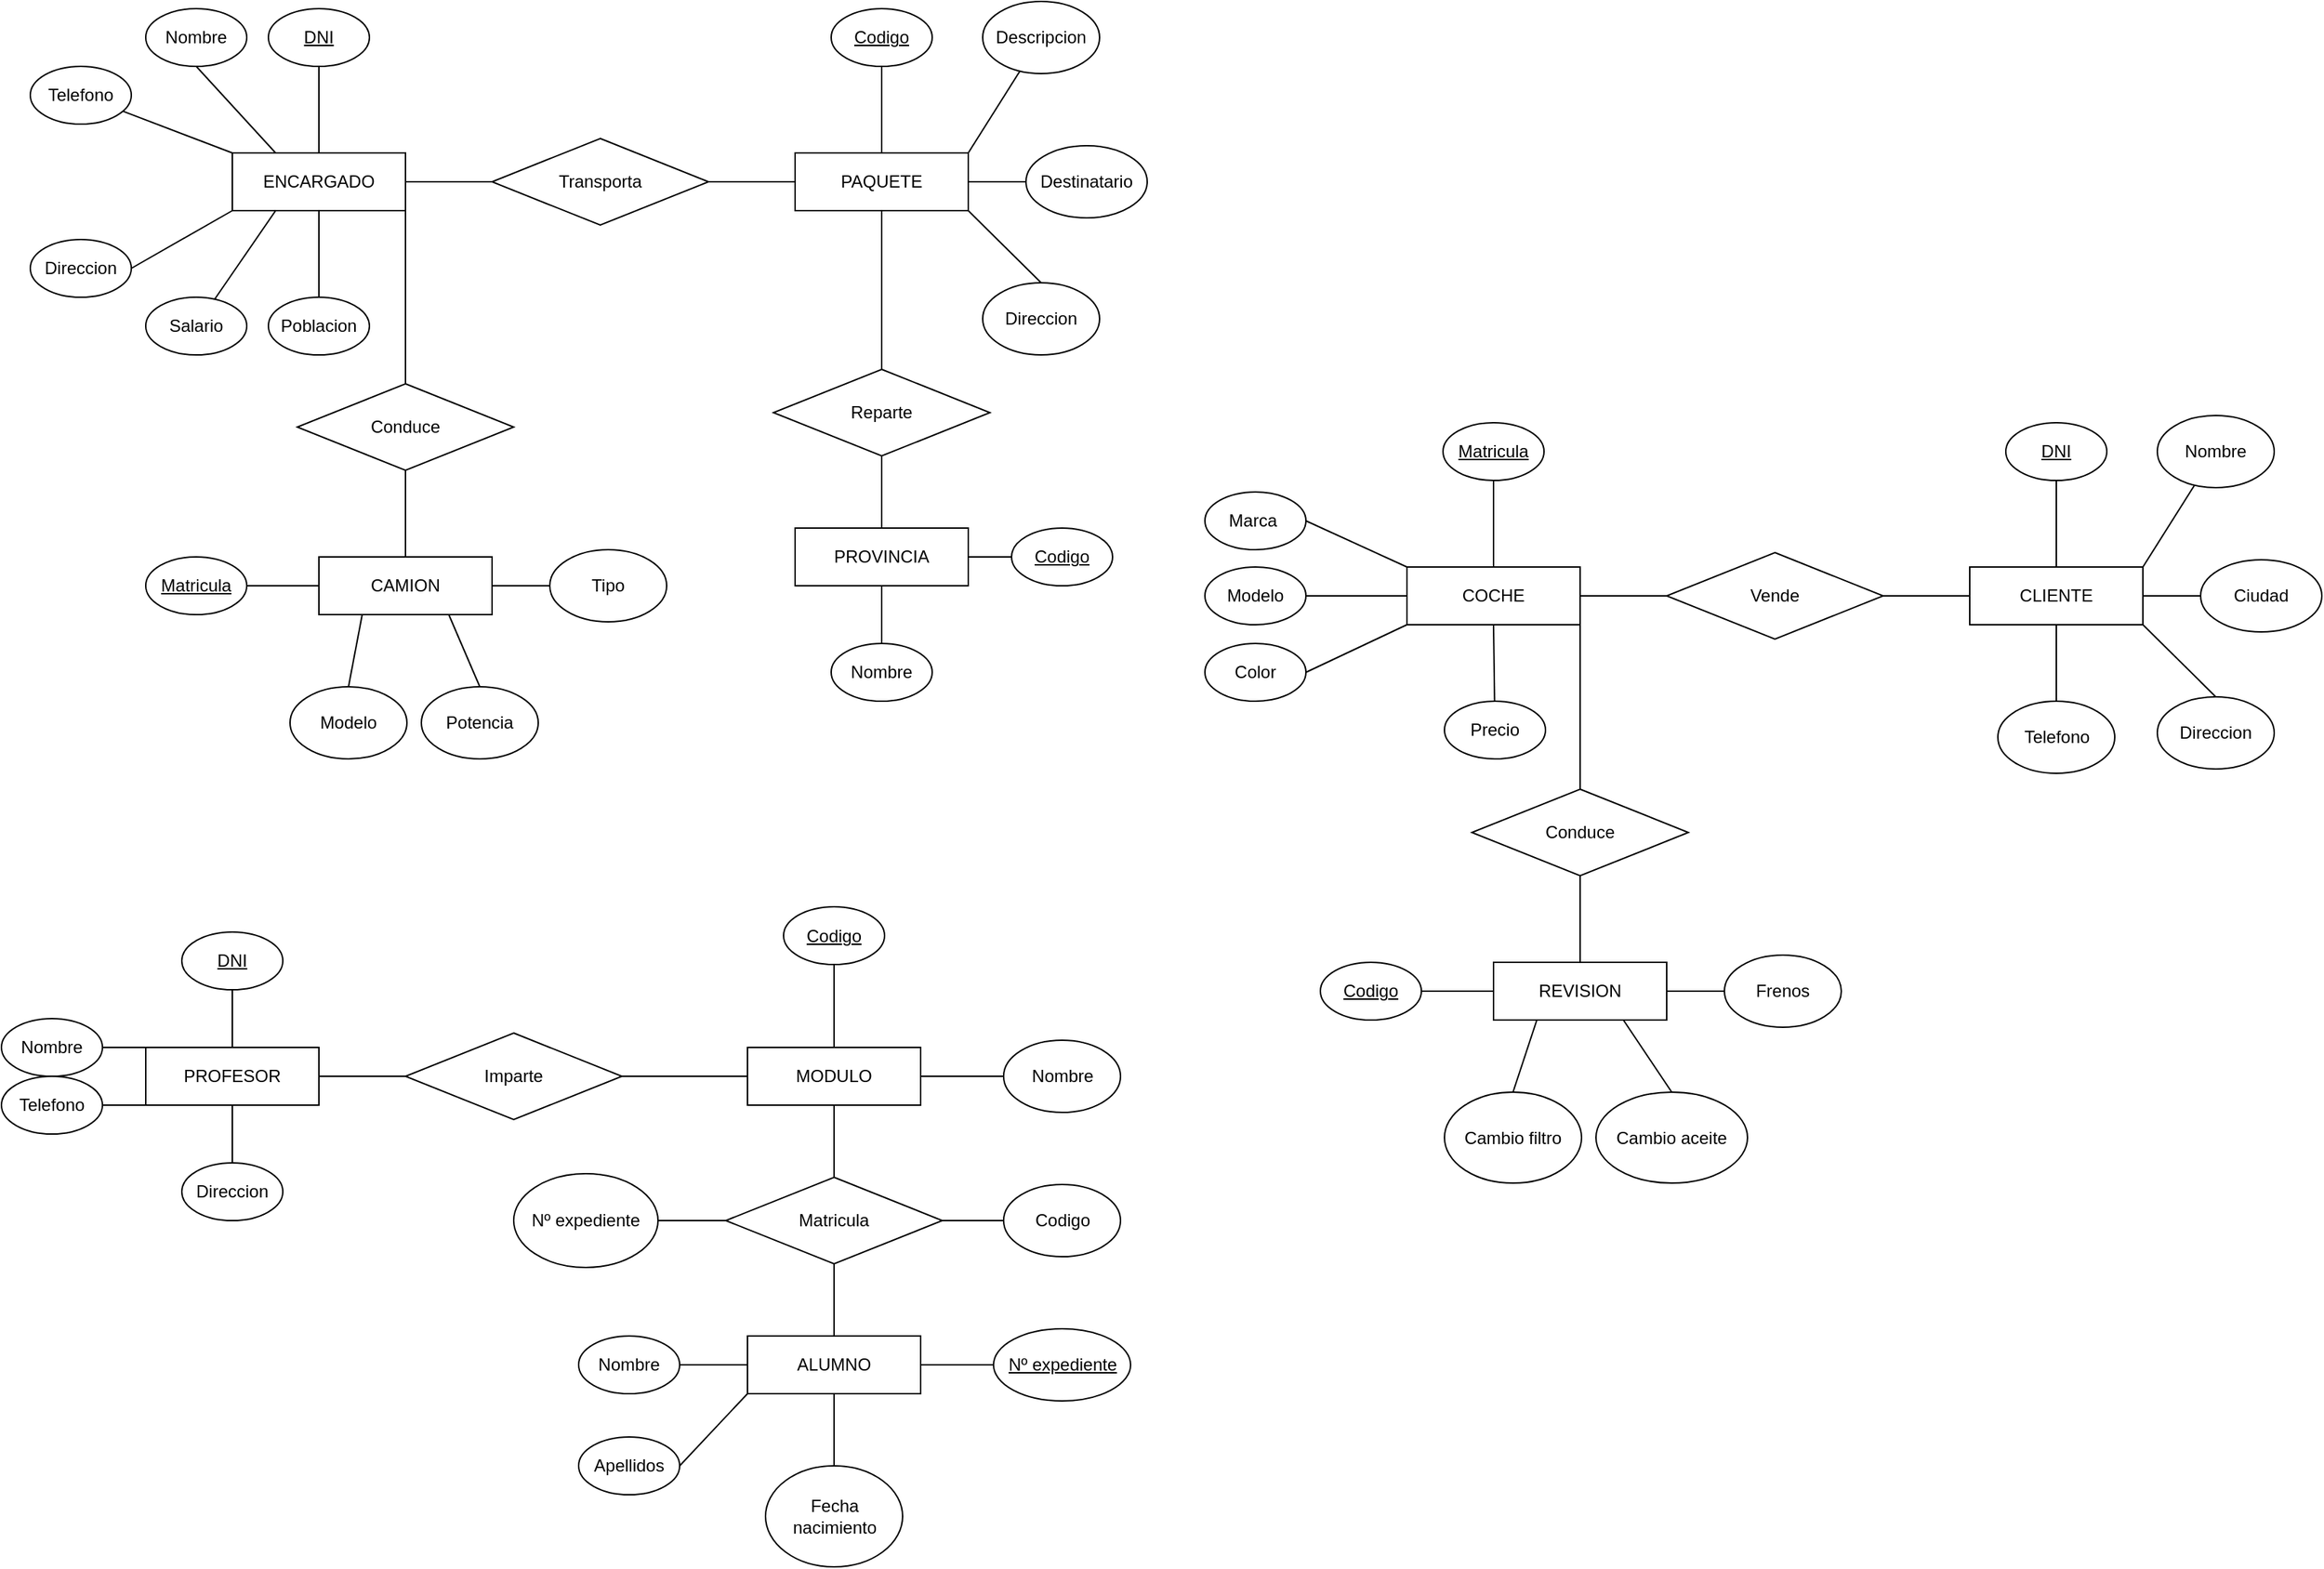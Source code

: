 <mxfile version="24.7.17">
  <diagram name="Página-1" id="aVHX5rHZIyQQFz_Emorb">
    <mxGraphModel dx="1232" dy="1187" grid="1" gridSize="10" guides="1" tooltips="1" connect="1" arrows="1" fold="1" page="1" pageScale="1" pageWidth="827" pageHeight="1169" math="0" shadow="0">
      <root>
        <mxCell id="0" />
        <mxCell id="1" parent="0" />
        <mxCell id="iHLRgeJBCVzPHyi7zw0o-8" value="" style="rounded=0;orthogonalLoop=1;jettySize=auto;html=1;endArrow=none;endFill=0;exitX=0.5;exitY=0;exitDx=0;exitDy=0;" edge="1" parent="1" source="iHLRgeJBCVzPHyi7zw0o-1" target="iHLRgeJBCVzPHyi7zw0o-2">
          <mxGeometry relative="1" as="geometry" />
        </mxCell>
        <mxCell id="iHLRgeJBCVzPHyi7zw0o-10" value="" style="rounded=0;orthogonalLoop=1;jettySize=auto;html=1;endArrow=none;endFill=0;exitX=0;exitY=0;exitDx=0;exitDy=0;" edge="1" parent="1" source="iHLRgeJBCVzPHyi7zw0o-1" target="iHLRgeJBCVzPHyi7zw0o-4">
          <mxGeometry relative="1" as="geometry" />
        </mxCell>
        <mxCell id="iHLRgeJBCVzPHyi7zw0o-11" value="" style="rounded=0;orthogonalLoop=1;jettySize=auto;html=1;endArrow=none;endFill=0;exitX=0.25;exitY=1;exitDx=0;exitDy=0;" edge="1" parent="1" source="iHLRgeJBCVzPHyi7zw0o-1" target="iHLRgeJBCVzPHyi7zw0o-6">
          <mxGeometry relative="1" as="geometry" />
        </mxCell>
        <mxCell id="iHLRgeJBCVzPHyi7zw0o-15" value="" style="rounded=0;orthogonalLoop=1;jettySize=auto;html=1;endArrow=none;endFill=0;" edge="1" parent="1" source="iHLRgeJBCVzPHyi7zw0o-1" target="iHLRgeJBCVzPHyi7zw0o-14">
          <mxGeometry relative="1" as="geometry" />
        </mxCell>
        <mxCell id="iHLRgeJBCVzPHyi7zw0o-1" value="ENCARGADO" style="rounded=0;whiteSpace=wrap;html=1;" vertex="1" parent="1">
          <mxGeometry x="180" y="140" width="120" height="40" as="geometry" />
        </mxCell>
        <mxCell id="iHLRgeJBCVzPHyi7zw0o-2" value="&lt;u&gt;DNI&lt;/u&gt;" style="ellipse;whiteSpace=wrap;html=1;" vertex="1" parent="1">
          <mxGeometry x="205" y="40" width="70" height="40" as="geometry" />
        </mxCell>
        <mxCell id="iHLRgeJBCVzPHyi7zw0o-3" value="Nombre" style="ellipse;whiteSpace=wrap;html=1;" vertex="1" parent="1">
          <mxGeometry x="120" y="40" width="70" height="40" as="geometry" />
        </mxCell>
        <mxCell id="iHLRgeJBCVzPHyi7zw0o-4" value="Telefono" style="ellipse;whiteSpace=wrap;html=1;" vertex="1" parent="1">
          <mxGeometry x="40" y="80" width="70" height="40" as="geometry" />
        </mxCell>
        <mxCell id="iHLRgeJBCVzPHyi7zw0o-5" value="Direccion" style="ellipse;whiteSpace=wrap;html=1;" vertex="1" parent="1">
          <mxGeometry x="40" y="200" width="70" height="40" as="geometry" />
        </mxCell>
        <mxCell id="iHLRgeJBCVzPHyi7zw0o-6" value="Salario" style="ellipse;whiteSpace=wrap;html=1;" vertex="1" parent="1">
          <mxGeometry x="120" y="240" width="70" height="40" as="geometry" />
        </mxCell>
        <mxCell id="iHLRgeJBCVzPHyi7zw0o-7" value="Poblacion" style="ellipse;whiteSpace=wrap;html=1;" vertex="1" parent="1">
          <mxGeometry x="205" y="240" width="70" height="40" as="geometry" />
        </mxCell>
        <mxCell id="iHLRgeJBCVzPHyi7zw0o-9" value="" style="rounded=0;orthogonalLoop=1;jettySize=auto;html=1;endArrow=none;endFill=0;exitX=0.25;exitY=0;exitDx=0;exitDy=0;entryX=0.5;entryY=1;entryDx=0;entryDy=0;" edge="1" parent="1" source="iHLRgeJBCVzPHyi7zw0o-1" target="iHLRgeJBCVzPHyi7zw0o-3">
          <mxGeometry relative="1" as="geometry">
            <mxPoint x="100" y="90" as="sourcePoint" />
            <mxPoint x="100" y="50" as="targetPoint" />
          </mxGeometry>
        </mxCell>
        <mxCell id="iHLRgeJBCVzPHyi7zw0o-12" value="" style="rounded=0;orthogonalLoop=1;jettySize=auto;html=1;endArrow=none;endFill=0;exitX=0;exitY=1;exitDx=0;exitDy=0;entryX=1;entryY=0.5;entryDx=0;entryDy=0;" edge="1" parent="1" source="iHLRgeJBCVzPHyi7zw0o-1" target="iHLRgeJBCVzPHyi7zw0o-5">
          <mxGeometry relative="1" as="geometry">
            <mxPoint x="40" y="90" as="sourcePoint" />
            <mxPoint x="-15" y="50" as="targetPoint" />
          </mxGeometry>
        </mxCell>
        <mxCell id="iHLRgeJBCVzPHyi7zw0o-13" value="" style="rounded=0;orthogonalLoop=1;jettySize=auto;html=1;endArrow=none;endFill=0;exitX=0.5;exitY=1;exitDx=0;exitDy=0;entryX=0.5;entryY=0;entryDx=0;entryDy=0;" edge="1" parent="1" source="iHLRgeJBCVzPHyi7zw0o-1" target="iHLRgeJBCVzPHyi7zw0o-7">
          <mxGeometry relative="1" as="geometry">
            <mxPoint x="70" y="90" as="sourcePoint" />
            <mxPoint x="-15" y="50" as="targetPoint" />
          </mxGeometry>
        </mxCell>
        <mxCell id="iHLRgeJBCVzPHyi7zw0o-17" value="" style="rounded=0;orthogonalLoop=1;jettySize=auto;html=1;endArrow=none;endFill=0;" edge="1" parent="1" source="iHLRgeJBCVzPHyi7zw0o-14" target="iHLRgeJBCVzPHyi7zw0o-16">
          <mxGeometry relative="1" as="geometry" />
        </mxCell>
        <mxCell id="iHLRgeJBCVzPHyi7zw0o-14" value="Transporta" style="rhombus;whiteSpace=wrap;html=1;" vertex="1" parent="1">
          <mxGeometry x="360" y="130" width="150" height="60" as="geometry" />
        </mxCell>
        <mxCell id="iHLRgeJBCVzPHyi7zw0o-16" value="PAQUETE" style="rounded=0;whiteSpace=wrap;html=1;" vertex="1" parent="1">
          <mxGeometry x="570" y="140" width="120" height="40" as="geometry" />
        </mxCell>
        <mxCell id="iHLRgeJBCVzPHyi7zw0o-18" value="" style="rounded=0;orthogonalLoop=1;jettySize=auto;html=1;endArrow=none;endFill=0;exitX=1;exitY=0;exitDx=0;exitDy=0;" edge="1" parent="1" target="iHLRgeJBCVzPHyi7zw0o-20" source="iHLRgeJBCVzPHyi7zw0o-16">
          <mxGeometry relative="1" as="geometry">
            <mxPoint x="534" y="410" as="sourcePoint" />
          </mxGeometry>
        </mxCell>
        <mxCell id="iHLRgeJBCVzPHyi7zw0o-19" value="" style="rounded=0;orthogonalLoop=1;jettySize=auto;html=1;endArrow=none;endFill=0;exitX=1;exitY=0.5;exitDx=0;exitDy=0;" edge="1" parent="1" target="iHLRgeJBCVzPHyi7zw0o-22" source="iHLRgeJBCVzPHyi7zw0o-16">
          <mxGeometry relative="1" as="geometry">
            <mxPoint x="504" y="450" as="sourcePoint" />
          </mxGeometry>
        </mxCell>
        <mxCell id="iHLRgeJBCVzPHyi7zw0o-20" value="Descripcion" style="ellipse;whiteSpace=wrap;html=1;" vertex="1" parent="1">
          <mxGeometry x="700" y="35" width="81" height="50" as="geometry" />
        </mxCell>
        <mxCell id="iHLRgeJBCVzPHyi7zw0o-21" value="&lt;u&gt;Codigo&lt;/u&gt;" style="ellipse;whiteSpace=wrap;html=1;" vertex="1" parent="1">
          <mxGeometry x="595" y="40" width="70" height="40" as="geometry" />
        </mxCell>
        <mxCell id="iHLRgeJBCVzPHyi7zw0o-22" value="Destinatario" style="ellipse;whiteSpace=wrap;html=1;" vertex="1" parent="1">
          <mxGeometry x="730" y="135" width="84" height="50" as="geometry" />
        </mxCell>
        <mxCell id="iHLRgeJBCVzPHyi7zw0o-23" value="Direccion" style="ellipse;whiteSpace=wrap;html=1;" vertex="1" parent="1">
          <mxGeometry x="700" y="230" width="81" height="50" as="geometry" />
        </mxCell>
        <mxCell id="iHLRgeJBCVzPHyi7zw0o-24" value="" style="rounded=0;orthogonalLoop=1;jettySize=auto;html=1;endArrow=none;endFill=0;exitX=0.5;exitY=0;exitDx=0;exitDy=0;entryX=0.5;entryY=1;entryDx=0;entryDy=0;" edge="1" parent="1" target="iHLRgeJBCVzPHyi7zw0o-21" source="iHLRgeJBCVzPHyi7zw0o-16">
          <mxGeometry relative="1" as="geometry">
            <mxPoint x="504" y="410" as="sourcePoint" />
            <mxPoint x="394" y="320" as="targetPoint" />
          </mxGeometry>
        </mxCell>
        <mxCell id="iHLRgeJBCVzPHyi7zw0o-25" value="" style="rounded=0;orthogonalLoop=1;jettySize=auto;html=1;endArrow=none;endFill=0;exitX=1;exitY=1;exitDx=0;exitDy=0;entryX=0.5;entryY=0;entryDx=0;entryDy=0;" edge="1" parent="1" target="iHLRgeJBCVzPHyi7zw0o-23" source="iHLRgeJBCVzPHyi7zw0o-16">
          <mxGeometry relative="1" as="geometry">
            <mxPoint x="534" y="450" as="sourcePoint" />
            <mxPoint x="279" y="320" as="targetPoint" />
          </mxGeometry>
        </mxCell>
        <mxCell id="iHLRgeJBCVzPHyi7zw0o-27" value="" style="rounded=0;orthogonalLoop=1;jettySize=auto;html=1;endArrow=none;endFill=0;entryX=1;entryY=1;entryDx=0;entryDy=0;exitX=0.5;exitY=0;exitDx=0;exitDy=0;" edge="1" parent="1" source="iHLRgeJBCVzPHyi7zw0o-28" target="iHLRgeJBCVzPHyi7zw0o-1">
          <mxGeometry relative="1" as="geometry">
            <mxPoint x="630" y="280" as="sourcePoint" />
            <mxPoint x="370" y="170" as="targetPoint" />
          </mxGeometry>
        </mxCell>
        <mxCell id="iHLRgeJBCVzPHyi7zw0o-28" value="Conduce" style="rhombus;whiteSpace=wrap;html=1;" vertex="1" parent="1">
          <mxGeometry x="225" y="300" width="150" height="60" as="geometry" />
        </mxCell>
        <mxCell id="iHLRgeJBCVzPHyi7zw0o-29" value="CAMION" style="rounded=0;whiteSpace=wrap;html=1;" vertex="1" parent="1">
          <mxGeometry x="240" y="420" width="120" height="40" as="geometry" />
        </mxCell>
        <mxCell id="iHLRgeJBCVzPHyi7zw0o-30" value="" style="rounded=0;orthogonalLoop=1;jettySize=auto;html=1;endArrow=none;endFill=0;entryX=0.5;entryY=1;entryDx=0;entryDy=0;exitX=0.5;exitY=0;exitDx=0;exitDy=0;" edge="1" parent="1" source="iHLRgeJBCVzPHyi7zw0o-29" target="iHLRgeJBCVzPHyi7zw0o-28">
          <mxGeometry relative="1" as="geometry">
            <mxPoint x="310" y="310" as="sourcePoint" />
            <mxPoint x="310" y="220" as="targetPoint" />
          </mxGeometry>
        </mxCell>
        <mxCell id="iHLRgeJBCVzPHyi7zw0o-31" value="&lt;u&gt;Matricula&lt;/u&gt;" style="ellipse;whiteSpace=wrap;html=1;" vertex="1" parent="1">
          <mxGeometry x="120" y="420" width="70" height="40" as="geometry" />
        </mxCell>
        <mxCell id="iHLRgeJBCVzPHyi7zw0o-32" value="" style="rounded=0;orthogonalLoop=1;jettySize=auto;html=1;endArrow=none;endFill=0;entryX=1;entryY=0.5;entryDx=0;entryDy=0;exitX=0;exitY=0.5;exitDx=0;exitDy=0;" edge="1" parent="1" target="iHLRgeJBCVzPHyi7zw0o-31" source="iHLRgeJBCVzPHyi7zw0o-29">
          <mxGeometry relative="1" as="geometry">
            <mxPoint x="15" y="510" as="sourcePoint" />
            <mxPoint x="-221" y="690" as="targetPoint" />
          </mxGeometry>
        </mxCell>
        <mxCell id="iHLRgeJBCVzPHyi7zw0o-33" value="Modelo" style="ellipse;whiteSpace=wrap;html=1;" vertex="1" parent="1">
          <mxGeometry x="220" y="510" width="81" height="50" as="geometry" />
        </mxCell>
        <mxCell id="iHLRgeJBCVzPHyi7zw0o-34" value="Tipo" style="ellipse;whiteSpace=wrap;html=1;" vertex="1" parent="1">
          <mxGeometry x="400" y="415" width="81" height="50" as="geometry" />
        </mxCell>
        <mxCell id="iHLRgeJBCVzPHyi7zw0o-35" value="Potencia" style="ellipse;whiteSpace=wrap;html=1;" vertex="1" parent="1">
          <mxGeometry x="311" y="510" width="81" height="50" as="geometry" />
        </mxCell>
        <mxCell id="iHLRgeJBCVzPHyi7zw0o-36" value="" style="rounded=0;orthogonalLoop=1;jettySize=auto;html=1;endArrow=none;endFill=0;exitX=0.25;exitY=1;exitDx=0;exitDy=0;entryX=0.5;entryY=0;entryDx=0;entryDy=0;" edge="1" parent="1" source="iHLRgeJBCVzPHyi7zw0o-29" target="iHLRgeJBCVzPHyi7zw0o-33">
          <mxGeometry relative="1" as="geometry">
            <mxPoint x="370" y="220" as="sourcePoint" />
            <mxPoint x="271" y="500" as="targetPoint" />
          </mxGeometry>
        </mxCell>
        <mxCell id="iHLRgeJBCVzPHyi7zw0o-37" value="" style="rounded=0;orthogonalLoop=1;jettySize=auto;html=1;endArrow=none;endFill=0;exitX=0.75;exitY=1;exitDx=0;exitDy=0;entryX=0.5;entryY=0;entryDx=0;entryDy=0;" edge="1" parent="1" source="iHLRgeJBCVzPHyi7zw0o-29" target="iHLRgeJBCVzPHyi7zw0o-35">
          <mxGeometry relative="1" as="geometry">
            <mxPoint x="280" y="470" as="sourcePoint" />
            <mxPoint x="281" y="510" as="targetPoint" />
          </mxGeometry>
        </mxCell>
        <mxCell id="iHLRgeJBCVzPHyi7zw0o-38" value="" style="rounded=0;orthogonalLoop=1;jettySize=auto;html=1;endArrow=none;endFill=0;entryX=0;entryY=0.5;entryDx=0;entryDy=0;exitX=1;exitY=0.5;exitDx=0;exitDy=0;" edge="1" parent="1" source="iHLRgeJBCVzPHyi7zw0o-29" target="iHLRgeJBCVzPHyi7zw0o-34">
          <mxGeometry relative="1" as="geometry">
            <mxPoint x="250" y="450" as="sourcePoint" />
            <mxPoint x="200" y="450" as="targetPoint" />
          </mxGeometry>
        </mxCell>
        <mxCell id="iHLRgeJBCVzPHyi7zw0o-41" value="" style="rounded=0;orthogonalLoop=1;jettySize=auto;html=1;endArrow=none;endFill=0;entryX=0.5;entryY=1;entryDx=0;entryDy=0;" edge="1" parent="1" source="iHLRgeJBCVzPHyi7zw0o-44" target="iHLRgeJBCVzPHyi7zw0o-43">
          <mxGeometry relative="1" as="geometry">
            <mxPoint x="630" y="400" as="sourcePoint" />
            <mxPoint x="625" y="480" as="targetPoint" />
          </mxGeometry>
        </mxCell>
        <mxCell id="iHLRgeJBCVzPHyi7zw0o-42" value="" style="rounded=0;orthogonalLoop=1;jettySize=auto;html=1;endArrow=none;endFill=0;entryX=0.5;entryY=1;entryDx=0;entryDy=0;exitX=0.5;exitY=0;exitDx=0;exitDy=0;" edge="1" parent="1" source="iHLRgeJBCVzPHyi7zw0o-43" target="iHLRgeJBCVzPHyi7zw0o-16">
          <mxGeometry relative="1" as="geometry">
            <mxPoint x="1015" y="520" as="sourcePoint" />
            <mxPoint x="685" y="420" as="targetPoint" />
          </mxGeometry>
        </mxCell>
        <mxCell id="iHLRgeJBCVzPHyi7zw0o-43" value="Reparte" style="rhombus;whiteSpace=wrap;html=1;" vertex="1" parent="1">
          <mxGeometry x="555" y="290" width="150" height="60" as="geometry" />
        </mxCell>
        <mxCell id="iHLRgeJBCVzPHyi7zw0o-44" value="PROVINCIA" style="rounded=0;whiteSpace=wrap;html=1;" vertex="1" parent="1">
          <mxGeometry x="570" y="400" width="120" height="40" as="geometry" />
        </mxCell>
        <mxCell id="iHLRgeJBCVzPHyi7zw0o-45" value="&lt;u&gt;Codigo&lt;/u&gt;" style="ellipse;whiteSpace=wrap;html=1;" vertex="1" parent="1">
          <mxGeometry x="720" y="400" width="70" height="40" as="geometry" />
        </mxCell>
        <mxCell id="iHLRgeJBCVzPHyi7zw0o-46" value="" style="rounded=0;orthogonalLoop=1;jettySize=auto;html=1;endArrow=none;endFill=0;entryX=0;entryY=0.5;entryDx=0;entryDy=0;exitX=1;exitY=0.5;exitDx=0;exitDy=0;" edge="1" parent="1" target="iHLRgeJBCVzPHyi7zw0o-45" source="iHLRgeJBCVzPHyi7zw0o-44">
          <mxGeometry relative="1" as="geometry">
            <mxPoint x="665" y="660" as="sourcePoint" />
            <mxPoint x="429" y="840" as="targetPoint" />
          </mxGeometry>
        </mxCell>
        <mxCell id="iHLRgeJBCVzPHyi7zw0o-47" value="Nombre" style="ellipse;whiteSpace=wrap;html=1;" vertex="1" parent="1">
          <mxGeometry x="595" y="480" width="70" height="40" as="geometry" />
        </mxCell>
        <mxCell id="iHLRgeJBCVzPHyi7zw0o-48" value="" style="rounded=0;orthogonalLoop=1;jettySize=auto;html=1;endArrow=none;endFill=0;entryX=0.5;entryY=0;entryDx=0;entryDy=0;exitX=0.5;exitY=1;exitDx=0;exitDy=0;" edge="1" parent="1" target="iHLRgeJBCVzPHyi7zw0o-47" source="iHLRgeJBCVzPHyi7zw0o-44">
          <mxGeometry relative="1" as="geometry">
            <mxPoint x="700" y="430" as="sourcePoint" />
            <mxPoint x="439" y="850" as="targetPoint" />
          </mxGeometry>
        </mxCell>
        <mxCell id="iHLRgeJBCVzPHyi7zw0o-49" value="" style="rounded=0;orthogonalLoop=1;jettySize=auto;html=1;endArrow=none;endFill=0;" edge="1" parent="1" source="iHLRgeJBCVzPHyi7zw0o-50" target="iHLRgeJBCVzPHyi7zw0o-51">
          <mxGeometry relative="1" as="geometry" />
        </mxCell>
        <mxCell id="iHLRgeJBCVzPHyi7zw0o-50" value="PROFESOR" style="rounded=0;whiteSpace=wrap;html=1;" vertex="1" parent="1">
          <mxGeometry x="120" y="760" width="120" height="40" as="geometry" />
        </mxCell>
        <mxCell id="iHLRgeJBCVzPHyi7zw0o-51" value="Imparte" style="rhombus;whiteSpace=wrap;html=1;" vertex="1" parent="1">
          <mxGeometry x="300" y="750" width="150" height="60" as="geometry" />
        </mxCell>
        <mxCell id="iHLRgeJBCVzPHyi7zw0o-52" value="&lt;u&gt;DNI&lt;/u&gt;" style="ellipse;whiteSpace=wrap;html=1;" vertex="1" parent="1">
          <mxGeometry x="145" y="680" width="70" height="40" as="geometry" />
        </mxCell>
        <mxCell id="iHLRgeJBCVzPHyi7zw0o-53" value="Nombre" style="ellipse;whiteSpace=wrap;html=1;" vertex="1" parent="1">
          <mxGeometry x="20" y="740" width="70" height="40" as="geometry" />
        </mxCell>
        <mxCell id="iHLRgeJBCVzPHyi7zw0o-54" value="Telefono" style="ellipse;whiteSpace=wrap;html=1;" vertex="1" parent="1">
          <mxGeometry x="20" y="780" width="70" height="40" as="geometry" />
        </mxCell>
        <mxCell id="iHLRgeJBCVzPHyi7zw0o-55" value="Direccion" style="ellipse;whiteSpace=wrap;html=1;" vertex="1" parent="1">
          <mxGeometry x="145" y="840" width="70" height="40" as="geometry" />
        </mxCell>
        <mxCell id="iHLRgeJBCVzPHyi7zw0o-56" value="" style="rounded=0;orthogonalLoop=1;jettySize=auto;html=1;endArrow=none;endFill=0;entryX=0.5;entryY=1;entryDx=0;entryDy=0;exitX=0.5;exitY=0;exitDx=0;exitDy=0;" edge="1" parent="1" target="iHLRgeJBCVzPHyi7zw0o-52">
          <mxGeometry relative="1" as="geometry">
            <mxPoint x="180" y="760" as="sourcePoint" />
            <mxPoint x="180" y="700" as="targetPoint" />
          </mxGeometry>
        </mxCell>
        <mxCell id="iHLRgeJBCVzPHyi7zw0o-57" value="" style="rounded=0;orthogonalLoop=1;jettySize=auto;html=1;endArrow=none;endFill=0;entryX=1;entryY=0.5;entryDx=0;entryDy=0;exitX=0;exitY=0;exitDx=0;exitDy=0;" edge="1" parent="1" source="iHLRgeJBCVzPHyi7zw0o-50" target="iHLRgeJBCVzPHyi7zw0o-53">
          <mxGeometry relative="1" as="geometry">
            <mxPoint x="190" y="770" as="sourcePoint" />
            <mxPoint x="190" y="680" as="targetPoint" />
          </mxGeometry>
        </mxCell>
        <mxCell id="iHLRgeJBCVzPHyi7zw0o-58" value="" style="rounded=0;orthogonalLoop=1;jettySize=auto;html=1;endArrow=none;endFill=0;entryX=1;entryY=0.5;entryDx=0;entryDy=0;exitX=0;exitY=1;exitDx=0;exitDy=0;" edge="1" parent="1" source="iHLRgeJBCVzPHyi7zw0o-50" target="iHLRgeJBCVzPHyi7zw0o-54">
          <mxGeometry relative="1" as="geometry">
            <mxPoint x="200" y="780" as="sourcePoint" />
            <mxPoint x="200" y="690" as="targetPoint" />
          </mxGeometry>
        </mxCell>
        <mxCell id="iHLRgeJBCVzPHyi7zw0o-59" value="" style="rounded=0;orthogonalLoop=1;jettySize=auto;html=1;endArrow=none;endFill=0;entryX=0.5;entryY=0;entryDx=0;entryDy=0;exitX=0.5;exitY=1;exitDx=0;exitDy=0;" edge="1" parent="1" source="iHLRgeJBCVzPHyi7zw0o-50" target="iHLRgeJBCVzPHyi7zw0o-55">
          <mxGeometry relative="1" as="geometry">
            <mxPoint x="210" y="790" as="sourcePoint" />
            <mxPoint x="210" y="700" as="targetPoint" />
          </mxGeometry>
        </mxCell>
        <mxCell id="iHLRgeJBCVzPHyi7zw0o-60" value="MODULO" style="rounded=0;whiteSpace=wrap;html=1;" vertex="1" parent="1">
          <mxGeometry x="537" y="760" width="120" height="40" as="geometry" />
        </mxCell>
        <mxCell id="iHLRgeJBCVzPHyi7zw0o-61" value="" style="rounded=0;orthogonalLoop=1;jettySize=auto;html=1;endArrow=none;endFill=0;exitX=1;exitY=0.5;exitDx=0;exitDy=0;" edge="1" parent="1" source="iHLRgeJBCVzPHyi7zw0o-60" target="iHLRgeJBCVzPHyi7zw0o-63">
          <mxGeometry relative="1" as="geometry">
            <mxPoint x="501" y="1032.5" as="sourcePoint" />
          </mxGeometry>
        </mxCell>
        <mxCell id="iHLRgeJBCVzPHyi7zw0o-63" value="Nombre" style="ellipse;whiteSpace=wrap;html=1;" vertex="1" parent="1">
          <mxGeometry x="714.5" y="755" width="81" height="50" as="geometry" />
        </mxCell>
        <mxCell id="iHLRgeJBCVzPHyi7zw0o-64" value="&lt;u&gt;Codigo&lt;/u&gt;" style="ellipse;whiteSpace=wrap;html=1;" vertex="1" parent="1">
          <mxGeometry x="562" y="662.5" width="70" height="40" as="geometry" />
        </mxCell>
        <mxCell id="iHLRgeJBCVzPHyi7zw0o-67" value="" style="rounded=0;orthogonalLoop=1;jettySize=auto;html=1;endArrow=none;endFill=0;exitX=0.5;exitY=0;exitDx=0;exitDy=0;entryX=0.5;entryY=1;entryDx=0;entryDy=0;" edge="1" parent="1" source="iHLRgeJBCVzPHyi7zw0o-60" target="iHLRgeJBCVzPHyi7zw0o-64">
          <mxGeometry relative="1" as="geometry">
            <mxPoint x="471" y="1032.5" as="sourcePoint" />
            <mxPoint x="361" y="942.5" as="targetPoint" />
          </mxGeometry>
        </mxCell>
        <mxCell id="iHLRgeJBCVzPHyi7zw0o-69" value="" style="rounded=0;orthogonalLoop=1;jettySize=auto;html=1;endArrow=none;endFill=0;exitX=0;exitY=0.5;exitDx=0;exitDy=0;entryX=1;entryY=0.5;entryDx=0;entryDy=0;" edge="1" parent="1" source="iHLRgeJBCVzPHyi7zw0o-60" target="iHLRgeJBCVzPHyi7zw0o-51">
          <mxGeometry relative="1" as="geometry">
            <mxPoint x="250" y="790" as="sourcePoint" />
            <mxPoint x="310" y="790" as="targetPoint" />
          </mxGeometry>
        </mxCell>
        <mxCell id="iHLRgeJBCVzPHyi7zw0o-70" value="Matricula" style="rhombus;whiteSpace=wrap;html=1;" vertex="1" parent="1">
          <mxGeometry x="522" y="850" width="150" height="60" as="geometry" />
        </mxCell>
        <mxCell id="iHLRgeJBCVzPHyi7zw0o-71" value="" style="rounded=0;orthogonalLoop=1;jettySize=auto;html=1;endArrow=none;endFill=0;exitX=0.5;exitY=1;exitDx=0;exitDy=0;entryX=0.5;entryY=0;entryDx=0;entryDy=0;" edge="1" parent="1" source="iHLRgeJBCVzPHyi7zw0o-60" target="iHLRgeJBCVzPHyi7zw0o-70">
          <mxGeometry relative="1" as="geometry">
            <mxPoint x="607" y="770" as="sourcePoint" />
            <mxPoint x="607" y="713" as="targetPoint" />
          </mxGeometry>
        </mxCell>
        <mxCell id="iHLRgeJBCVzPHyi7zw0o-72" value="ALUMNO" style="rounded=0;whiteSpace=wrap;html=1;" vertex="1" parent="1">
          <mxGeometry x="537" y="960" width="120" height="40" as="geometry" />
        </mxCell>
        <mxCell id="iHLRgeJBCVzPHyi7zw0o-73" value="" style="rounded=0;orthogonalLoop=1;jettySize=auto;html=1;endArrow=none;endFill=0;exitX=0.5;exitY=1;exitDx=0;exitDy=0;entryX=0.5;entryY=0;entryDx=0;entryDy=0;" edge="1" parent="1" source="iHLRgeJBCVzPHyi7zw0o-70" target="iHLRgeJBCVzPHyi7zw0o-72">
          <mxGeometry relative="1" as="geometry">
            <mxPoint x="607" y="810" as="sourcePoint" />
            <mxPoint x="607" y="860" as="targetPoint" />
          </mxGeometry>
        </mxCell>
        <mxCell id="iHLRgeJBCVzPHyi7zw0o-74" value="&lt;u&gt;Nº expediente&lt;/u&gt;" style="ellipse;whiteSpace=wrap;html=1;" vertex="1" parent="1">
          <mxGeometry x="707.5" y="955" width="95" height="50" as="geometry" />
        </mxCell>
        <mxCell id="iHLRgeJBCVzPHyi7zw0o-75" value="Nombre" style="ellipse;whiteSpace=wrap;html=1;" vertex="1" parent="1">
          <mxGeometry x="420" y="960" width="70" height="40" as="geometry" />
        </mxCell>
        <mxCell id="iHLRgeJBCVzPHyi7zw0o-76" value="Apellidos" style="ellipse;whiteSpace=wrap;html=1;" vertex="1" parent="1">
          <mxGeometry x="420" y="1030" width="70" height="40" as="geometry" />
        </mxCell>
        <mxCell id="iHLRgeJBCVzPHyi7zw0o-77" value="Fecha nacimiento" style="ellipse;whiteSpace=wrap;html=1;" vertex="1" parent="1">
          <mxGeometry x="549.5" y="1050" width="95" height="70" as="geometry" />
        </mxCell>
        <mxCell id="iHLRgeJBCVzPHyi7zw0o-78" value="" style="rounded=0;orthogonalLoop=1;jettySize=auto;html=1;endArrow=none;endFill=0;entryX=0;entryY=0.5;entryDx=0;entryDy=0;exitX=1;exitY=0.5;exitDx=0;exitDy=0;" edge="1" parent="1" target="iHLRgeJBCVzPHyi7zw0o-74" source="iHLRgeJBCVzPHyi7zw0o-72">
          <mxGeometry relative="1" as="geometry">
            <mxPoint x="390" y="1000" as="sourcePoint" />
            <mxPoint x="390" y="940" as="targetPoint" />
          </mxGeometry>
        </mxCell>
        <mxCell id="iHLRgeJBCVzPHyi7zw0o-79" value="" style="rounded=0;orthogonalLoop=1;jettySize=auto;html=1;endArrow=none;endFill=0;entryX=1;entryY=0.5;entryDx=0;entryDy=0;exitX=0;exitY=0.5;exitDx=0;exitDy=0;" edge="1" parent="1" target="iHLRgeJBCVzPHyi7zw0o-75" source="iHLRgeJBCVzPHyi7zw0o-72">
          <mxGeometry relative="1" as="geometry">
            <mxPoint x="330" y="1000" as="sourcePoint" />
            <mxPoint x="400" y="920" as="targetPoint" />
          </mxGeometry>
        </mxCell>
        <mxCell id="iHLRgeJBCVzPHyi7zw0o-80" value="" style="rounded=0;orthogonalLoop=1;jettySize=auto;html=1;endArrow=none;endFill=0;entryX=1;entryY=0.5;entryDx=0;entryDy=0;exitX=0;exitY=1;exitDx=0;exitDy=0;" edge="1" parent="1" target="iHLRgeJBCVzPHyi7zw0o-76" source="iHLRgeJBCVzPHyi7zw0o-72">
          <mxGeometry relative="1" as="geometry">
            <mxPoint x="330" y="1040" as="sourcePoint" />
            <mxPoint x="410" y="930" as="targetPoint" />
          </mxGeometry>
        </mxCell>
        <mxCell id="iHLRgeJBCVzPHyi7zw0o-81" value="" style="rounded=0;orthogonalLoop=1;jettySize=auto;html=1;endArrow=none;endFill=0;entryX=0.5;entryY=0;entryDx=0;entryDy=0;exitX=0.5;exitY=1;exitDx=0;exitDy=0;" edge="1" parent="1" target="iHLRgeJBCVzPHyi7zw0o-77" source="iHLRgeJBCVzPHyi7zw0o-72">
          <mxGeometry relative="1" as="geometry">
            <mxPoint x="390" y="1040" as="sourcePoint" />
            <mxPoint x="420" y="940" as="targetPoint" />
          </mxGeometry>
        </mxCell>
        <mxCell id="iHLRgeJBCVzPHyi7zw0o-82" value="Nº expediente" style="ellipse;whiteSpace=wrap;html=1;" vertex="1" parent="1">
          <mxGeometry x="375" y="847.5" width="100" height="65" as="geometry" />
        </mxCell>
        <mxCell id="iHLRgeJBCVzPHyi7zw0o-83" value="Codigo" style="ellipse;whiteSpace=wrap;html=1;" vertex="1" parent="1">
          <mxGeometry x="714.5" y="855" width="81" height="50" as="geometry" />
        </mxCell>
        <mxCell id="iHLRgeJBCVzPHyi7zw0o-84" value="" style="rounded=0;orthogonalLoop=1;jettySize=auto;html=1;endArrow=none;endFill=0;exitX=0;exitY=0.5;exitDx=0;exitDy=0;entryX=1;entryY=0.5;entryDx=0;entryDy=0;" edge="1" parent="1" source="iHLRgeJBCVzPHyi7zw0o-70" target="iHLRgeJBCVzPHyi7zw0o-82">
          <mxGeometry relative="1" as="geometry">
            <mxPoint x="547" y="790" as="sourcePoint" />
            <mxPoint x="460" y="790" as="targetPoint" />
          </mxGeometry>
        </mxCell>
        <mxCell id="iHLRgeJBCVzPHyi7zw0o-85" value="" style="rounded=0;orthogonalLoop=1;jettySize=auto;html=1;endArrow=none;endFill=0;exitX=0;exitY=0.5;exitDx=0;exitDy=0;entryX=1;entryY=0.5;entryDx=0;entryDy=0;" edge="1" parent="1" source="iHLRgeJBCVzPHyi7zw0o-83" target="iHLRgeJBCVzPHyi7zw0o-70">
          <mxGeometry relative="1" as="geometry">
            <mxPoint x="557" y="800" as="sourcePoint" />
            <mxPoint x="470" y="800" as="targetPoint" />
          </mxGeometry>
        </mxCell>
        <mxCell id="iHLRgeJBCVzPHyi7zw0o-86" value="" style="rounded=0;orthogonalLoop=1;jettySize=auto;html=1;endArrow=none;endFill=0;exitX=0.5;exitY=0;exitDx=0;exitDy=0;" edge="1" parent="1" source="iHLRgeJBCVzPHyi7zw0o-90" target="iHLRgeJBCVzPHyi7zw0o-91">
          <mxGeometry relative="1" as="geometry" />
        </mxCell>
        <mxCell id="iHLRgeJBCVzPHyi7zw0o-87" value="" style="rounded=0;orthogonalLoop=1;jettySize=auto;html=1;endArrow=none;endFill=0;exitX=0;exitY=0.5;exitDx=0;exitDy=0;" edge="1" parent="1" source="iHLRgeJBCVzPHyi7zw0o-90" target="iHLRgeJBCVzPHyi7zw0o-93">
          <mxGeometry relative="1" as="geometry" />
        </mxCell>
        <mxCell id="iHLRgeJBCVzPHyi7zw0o-88" value="" style="rounded=0;orthogonalLoop=1;jettySize=auto;html=1;endArrow=none;endFill=0;exitX=0.5;exitY=1;exitDx=0;exitDy=0;" edge="1" parent="1" source="iHLRgeJBCVzPHyi7zw0o-90" target="iHLRgeJBCVzPHyi7zw0o-95">
          <mxGeometry relative="1" as="geometry" />
        </mxCell>
        <mxCell id="iHLRgeJBCVzPHyi7zw0o-89" value="" style="rounded=0;orthogonalLoop=1;jettySize=auto;html=1;endArrow=none;endFill=0;" edge="1" parent="1" source="iHLRgeJBCVzPHyi7zw0o-90" target="iHLRgeJBCVzPHyi7zw0o-101">
          <mxGeometry relative="1" as="geometry" />
        </mxCell>
        <mxCell id="iHLRgeJBCVzPHyi7zw0o-90" value="COCHE" style="rounded=0;whiteSpace=wrap;html=1;" vertex="1" parent="1">
          <mxGeometry x="994" y="427" width="120" height="40" as="geometry" />
        </mxCell>
        <mxCell id="iHLRgeJBCVzPHyi7zw0o-91" value="&lt;u&gt;Matricula&lt;/u&gt;" style="ellipse;whiteSpace=wrap;html=1;" vertex="1" parent="1">
          <mxGeometry x="1019" y="327" width="70" height="40" as="geometry" />
        </mxCell>
        <mxCell id="iHLRgeJBCVzPHyi7zw0o-92" value="Marca&amp;nbsp;" style="ellipse;whiteSpace=wrap;html=1;" vertex="1" parent="1">
          <mxGeometry x="854" y="375" width="70" height="40" as="geometry" />
        </mxCell>
        <mxCell id="iHLRgeJBCVzPHyi7zw0o-93" value="Modelo" style="ellipse;whiteSpace=wrap;html=1;" vertex="1" parent="1">
          <mxGeometry x="854" y="427" width="70" height="40" as="geometry" />
        </mxCell>
        <mxCell id="iHLRgeJBCVzPHyi7zw0o-94" value="Color" style="ellipse;whiteSpace=wrap;html=1;" vertex="1" parent="1">
          <mxGeometry x="854" y="480" width="70" height="40" as="geometry" />
        </mxCell>
        <mxCell id="iHLRgeJBCVzPHyi7zw0o-95" value="Precio" style="ellipse;whiteSpace=wrap;html=1;" vertex="1" parent="1">
          <mxGeometry x="1020" y="520" width="70" height="40" as="geometry" />
        </mxCell>
        <mxCell id="iHLRgeJBCVzPHyi7zw0o-97" value="" style="rounded=0;orthogonalLoop=1;jettySize=auto;html=1;endArrow=none;endFill=0;exitX=0;exitY=0;exitDx=0;exitDy=0;entryX=1;entryY=0.5;entryDx=0;entryDy=0;" edge="1" parent="1" source="iHLRgeJBCVzPHyi7zw0o-90" target="iHLRgeJBCVzPHyi7zw0o-92">
          <mxGeometry relative="1" as="geometry">
            <mxPoint x="914" y="377" as="sourcePoint" />
            <mxPoint x="914" y="337" as="targetPoint" />
          </mxGeometry>
        </mxCell>
        <mxCell id="iHLRgeJBCVzPHyi7zw0o-98" value="" style="rounded=0;orthogonalLoop=1;jettySize=auto;html=1;endArrow=none;endFill=0;exitX=0;exitY=1;exitDx=0;exitDy=0;entryX=1;entryY=0.5;entryDx=0;entryDy=0;" edge="1" parent="1" source="iHLRgeJBCVzPHyi7zw0o-90" target="iHLRgeJBCVzPHyi7zw0o-94">
          <mxGeometry relative="1" as="geometry">
            <mxPoint x="854" y="377" as="sourcePoint" />
            <mxPoint x="799" y="337" as="targetPoint" />
          </mxGeometry>
        </mxCell>
        <mxCell id="iHLRgeJBCVzPHyi7zw0o-100" value="" style="rounded=0;orthogonalLoop=1;jettySize=auto;html=1;endArrow=none;endFill=0;" edge="1" parent="1" source="iHLRgeJBCVzPHyi7zw0o-101" target="iHLRgeJBCVzPHyi7zw0o-102">
          <mxGeometry relative="1" as="geometry" />
        </mxCell>
        <mxCell id="iHLRgeJBCVzPHyi7zw0o-101" value="Vende" style="rhombus;whiteSpace=wrap;html=1;" vertex="1" parent="1">
          <mxGeometry x="1174" y="417" width="150" height="60" as="geometry" />
        </mxCell>
        <mxCell id="iHLRgeJBCVzPHyi7zw0o-102" value="CLIENTE" style="rounded=0;whiteSpace=wrap;html=1;" vertex="1" parent="1">
          <mxGeometry x="1384" y="427" width="120" height="40" as="geometry" />
        </mxCell>
        <mxCell id="iHLRgeJBCVzPHyi7zw0o-103" value="" style="rounded=0;orthogonalLoop=1;jettySize=auto;html=1;endArrow=none;endFill=0;exitX=1;exitY=0;exitDx=0;exitDy=0;" edge="1" parent="1" source="iHLRgeJBCVzPHyi7zw0o-102" target="iHLRgeJBCVzPHyi7zw0o-105">
          <mxGeometry relative="1" as="geometry">
            <mxPoint x="1348" y="697" as="sourcePoint" />
          </mxGeometry>
        </mxCell>
        <mxCell id="iHLRgeJBCVzPHyi7zw0o-104" value="" style="rounded=0;orthogonalLoop=1;jettySize=auto;html=1;endArrow=none;endFill=0;exitX=1;exitY=0.5;exitDx=0;exitDy=0;" edge="1" parent="1" source="iHLRgeJBCVzPHyi7zw0o-102" target="iHLRgeJBCVzPHyi7zw0o-107">
          <mxGeometry relative="1" as="geometry">
            <mxPoint x="1318" y="737" as="sourcePoint" />
          </mxGeometry>
        </mxCell>
        <mxCell id="iHLRgeJBCVzPHyi7zw0o-105" value="Nombre" style="ellipse;whiteSpace=wrap;html=1;" vertex="1" parent="1">
          <mxGeometry x="1514" y="322" width="81" height="50" as="geometry" />
        </mxCell>
        <mxCell id="iHLRgeJBCVzPHyi7zw0o-106" value="&lt;u&gt;DNI&lt;/u&gt;" style="ellipse;whiteSpace=wrap;html=1;" vertex="1" parent="1">
          <mxGeometry x="1409" y="327" width="70" height="40" as="geometry" />
        </mxCell>
        <mxCell id="iHLRgeJBCVzPHyi7zw0o-107" value="Ciudad" style="ellipse;whiteSpace=wrap;html=1;" vertex="1" parent="1">
          <mxGeometry x="1544" y="422" width="84" height="50" as="geometry" />
        </mxCell>
        <mxCell id="iHLRgeJBCVzPHyi7zw0o-108" value="Direccion" style="ellipse;whiteSpace=wrap;html=1;" vertex="1" parent="1">
          <mxGeometry x="1514" y="517" width="81" height="50" as="geometry" />
        </mxCell>
        <mxCell id="iHLRgeJBCVzPHyi7zw0o-109" value="" style="rounded=0;orthogonalLoop=1;jettySize=auto;html=1;endArrow=none;endFill=0;exitX=0.5;exitY=0;exitDx=0;exitDy=0;entryX=0.5;entryY=1;entryDx=0;entryDy=0;" edge="1" parent="1" source="iHLRgeJBCVzPHyi7zw0o-102" target="iHLRgeJBCVzPHyi7zw0o-106">
          <mxGeometry relative="1" as="geometry">
            <mxPoint x="1318" y="697" as="sourcePoint" />
            <mxPoint x="1208" y="607" as="targetPoint" />
          </mxGeometry>
        </mxCell>
        <mxCell id="iHLRgeJBCVzPHyi7zw0o-110" value="" style="rounded=0;orthogonalLoop=1;jettySize=auto;html=1;endArrow=none;endFill=0;exitX=1;exitY=1;exitDx=0;exitDy=0;entryX=0.5;entryY=0;entryDx=0;entryDy=0;" edge="1" parent="1" source="iHLRgeJBCVzPHyi7zw0o-102" target="iHLRgeJBCVzPHyi7zw0o-108">
          <mxGeometry relative="1" as="geometry">
            <mxPoint x="1348" y="737" as="sourcePoint" />
            <mxPoint x="1093" y="607" as="targetPoint" />
          </mxGeometry>
        </mxCell>
        <mxCell id="iHLRgeJBCVzPHyi7zw0o-111" value="" style="rounded=0;orthogonalLoop=1;jettySize=auto;html=1;endArrow=none;endFill=0;exitX=0.5;exitY=0;exitDx=0;exitDy=0;entryX=1;entryY=1;entryDx=0;entryDy=0;" edge="1" parent="1" source="iHLRgeJBCVzPHyi7zw0o-112" target="iHLRgeJBCVzPHyi7zw0o-90">
          <mxGeometry relative="1" as="geometry">
            <mxPoint x="1444" y="567" as="sourcePoint" />
            <mxPoint x="1114" y="530" as="targetPoint" />
          </mxGeometry>
        </mxCell>
        <mxCell id="iHLRgeJBCVzPHyi7zw0o-112" value="Conduce" style="rhombus;whiteSpace=wrap;html=1;" vertex="1" parent="1">
          <mxGeometry x="1039" y="581" width="150" height="60" as="geometry" />
        </mxCell>
        <mxCell id="iHLRgeJBCVzPHyi7zw0o-113" value="REVISION" style="rounded=0;whiteSpace=wrap;html=1;" vertex="1" parent="1">
          <mxGeometry x="1054" y="701" width="120" height="40" as="geometry" />
        </mxCell>
        <mxCell id="iHLRgeJBCVzPHyi7zw0o-114" value="" style="rounded=0;orthogonalLoop=1;jettySize=auto;html=1;endArrow=none;endFill=0;entryX=0.5;entryY=1;entryDx=0;entryDy=0;exitX=0.5;exitY=0;exitDx=0;exitDy=0;" edge="1" parent="1" source="iHLRgeJBCVzPHyi7zw0o-113" target="iHLRgeJBCVzPHyi7zw0o-112">
          <mxGeometry relative="1" as="geometry">
            <mxPoint x="1124" y="591" as="sourcePoint" />
            <mxPoint x="1124" y="501" as="targetPoint" />
          </mxGeometry>
        </mxCell>
        <mxCell id="iHLRgeJBCVzPHyi7zw0o-115" value="&lt;u&gt;Codigo&lt;/u&gt;" style="ellipse;whiteSpace=wrap;html=1;" vertex="1" parent="1">
          <mxGeometry x="934" y="701" width="70" height="40" as="geometry" />
        </mxCell>
        <mxCell id="iHLRgeJBCVzPHyi7zw0o-116" value="" style="rounded=0;orthogonalLoop=1;jettySize=auto;html=1;endArrow=none;endFill=0;entryX=1;entryY=0.5;entryDx=0;entryDy=0;exitX=0;exitY=0.5;exitDx=0;exitDy=0;" edge="1" parent="1" source="iHLRgeJBCVzPHyi7zw0o-113" target="iHLRgeJBCVzPHyi7zw0o-115">
          <mxGeometry relative="1" as="geometry">
            <mxPoint x="829" y="791" as="sourcePoint" />
            <mxPoint x="593" y="971" as="targetPoint" />
          </mxGeometry>
        </mxCell>
        <mxCell id="iHLRgeJBCVzPHyi7zw0o-117" value="Cambio filtro" style="ellipse;whiteSpace=wrap;html=1;" vertex="1" parent="1">
          <mxGeometry x="1020" y="791" width="95" height="63" as="geometry" />
        </mxCell>
        <mxCell id="iHLRgeJBCVzPHyi7zw0o-118" value="Frenos" style="ellipse;whiteSpace=wrap;html=1;" vertex="1" parent="1">
          <mxGeometry x="1214" y="696" width="81" height="50" as="geometry" />
        </mxCell>
        <mxCell id="iHLRgeJBCVzPHyi7zw0o-119" value="Cambio aceite" style="ellipse;whiteSpace=wrap;html=1;" vertex="1" parent="1">
          <mxGeometry x="1125" y="791" width="105" height="63" as="geometry" />
        </mxCell>
        <mxCell id="iHLRgeJBCVzPHyi7zw0o-120" value="" style="rounded=0;orthogonalLoop=1;jettySize=auto;html=1;endArrow=none;endFill=0;exitX=0.25;exitY=1;exitDx=0;exitDy=0;entryX=0.5;entryY=0;entryDx=0;entryDy=0;" edge="1" parent="1" source="iHLRgeJBCVzPHyi7zw0o-113" target="iHLRgeJBCVzPHyi7zw0o-117">
          <mxGeometry relative="1" as="geometry">
            <mxPoint x="1184" y="501" as="sourcePoint" />
            <mxPoint x="1085" y="781" as="targetPoint" />
          </mxGeometry>
        </mxCell>
        <mxCell id="iHLRgeJBCVzPHyi7zw0o-121" value="" style="rounded=0;orthogonalLoop=1;jettySize=auto;html=1;endArrow=none;endFill=0;exitX=0.75;exitY=1;exitDx=0;exitDy=0;entryX=0.5;entryY=0;entryDx=0;entryDy=0;" edge="1" parent="1" source="iHLRgeJBCVzPHyi7zw0o-113" target="iHLRgeJBCVzPHyi7zw0o-119">
          <mxGeometry relative="1" as="geometry">
            <mxPoint x="1094" y="751" as="sourcePoint" />
            <mxPoint x="1095" y="791" as="targetPoint" />
          </mxGeometry>
        </mxCell>
        <mxCell id="iHLRgeJBCVzPHyi7zw0o-122" value="" style="rounded=0;orthogonalLoop=1;jettySize=auto;html=1;endArrow=none;endFill=0;entryX=0;entryY=0.5;entryDx=0;entryDy=0;exitX=1;exitY=0.5;exitDx=0;exitDy=0;" edge="1" parent="1" source="iHLRgeJBCVzPHyi7zw0o-113" target="iHLRgeJBCVzPHyi7zw0o-118">
          <mxGeometry relative="1" as="geometry">
            <mxPoint x="1064" y="731" as="sourcePoint" />
            <mxPoint x="1014" y="731" as="targetPoint" />
          </mxGeometry>
        </mxCell>
        <mxCell id="iHLRgeJBCVzPHyi7zw0o-131" value="Telefono" style="ellipse;whiteSpace=wrap;html=1;" vertex="1" parent="1">
          <mxGeometry x="1403.5" y="520" width="81" height="50" as="geometry" />
        </mxCell>
        <mxCell id="iHLRgeJBCVzPHyi7zw0o-132" value="" style="rounded=0;orthogonalLoop=1;jettySize=auto;html=1;endArrow=none;endFill=0;exitX=0.5;exitY=1;exitDx=0;exitDy=0;entryX=0.5;entryY=0;entryDx=0;entryDy=0;" edge="1" parent="1" source="iHLRgeJBCVzPHyi7zw0o-102" target="iHLRgeJBCVzPHyi7zw0o-131">
          <mxGeometry relative="1" as="geometry">
            <mxPoint x="1454" y="437" as="sourcePoint" />
            <mxPoint x="1454" y="377" as="targetPoint" />
          </mxGeometry>
        </mxCell>
      </root>
    </mxGraphModel>
  </diagram>
</mxfile>
